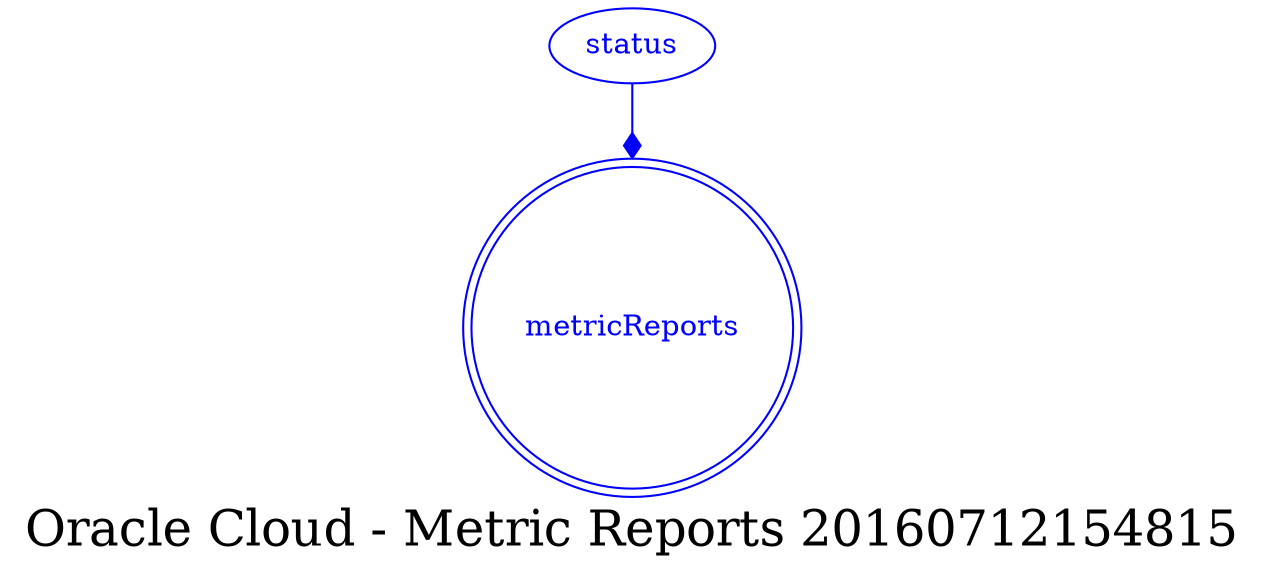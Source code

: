 digraph LexiconGraph {
graph[label="Oracle Cloud - Metric Reports 20160712154815", fontsize=24]
splines=true
"metricReports" [color=blue, fontcolor=blue, shape=doublecircle]
"status" -> "metricReports" [color=blue, fontcolor=blue, arrowhead=diamond, arrowtail=none]
"status" [color=blue, fontcolor=blue, shape=ellipse]
}
